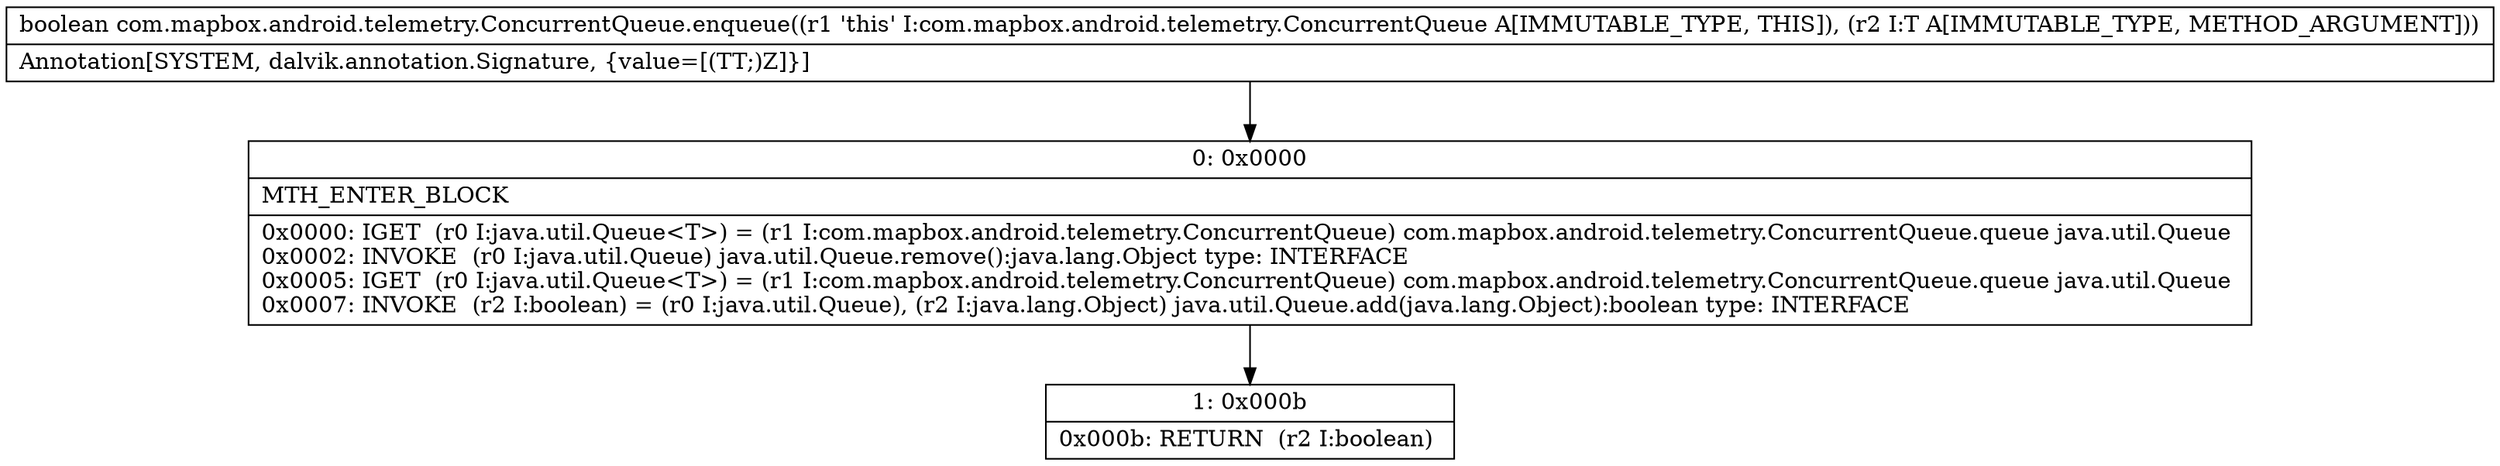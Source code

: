 digraph "CFG forcom.mapbox.android.telemetry.ConcurrentQueue.enqueue(Ljava\/lang\/Object;)Z" {
Node_0 [shape=record,label="{0\:\ 0x0000|MTH_ENTER_BLOCK\l|0x0000: IGET  (r0 I:java.util.Queue\<T\>) = (r1 I:com.mapbox.android.telemetry.ConcurrentQueue) com.mapbox.android.telemetry.ConcurrentQueue.queue java.util.Queue \l0x0002: INVOKE  (r0 I:java.util.Queue) java.util.Queue.remove():java.lang.Object type: INTERFACE \l0x0005: IGET  (r0 I:java.util.Queue\<T\>) = (r1 I:com.mapbox.android.telemetry.ConcurrentQueue) com.mapbox.android.telemetry.ConcurrentQueue.queue java.util.Queue \l0x0007: INVOKE  (r2 I:boolean) = (r0 I:java.util.Queue), (r2 I:java.lang.Object) java.util.Queue.add(java.lang.Object):boolean type: INTERFACE \l}"];
Node_1 [shape=record,label="{1\:\ 0x000b|0x000b: RETURN  (r2 I:boolean) \l}"];
MethodNode[shape=record,label="{boolean com.mapbox.android.telemetry.ConcurrentQueue.enqueue((r1 'this' I:com.mapbox.android.telemetry.ConcurrentQueue A[IMMUTABLE_TYPE, THIS]), (r2 I:T A[IMMUTABLE_TYPE, METHOD_ARGUMENT]))  | Annotation[SYSTEM, dalvik.annotation.Signature, \{value=[(TT;)Z]\}]\l}"];
MethodNode -> Node_0;
Node_0 -> Node_1;
}

